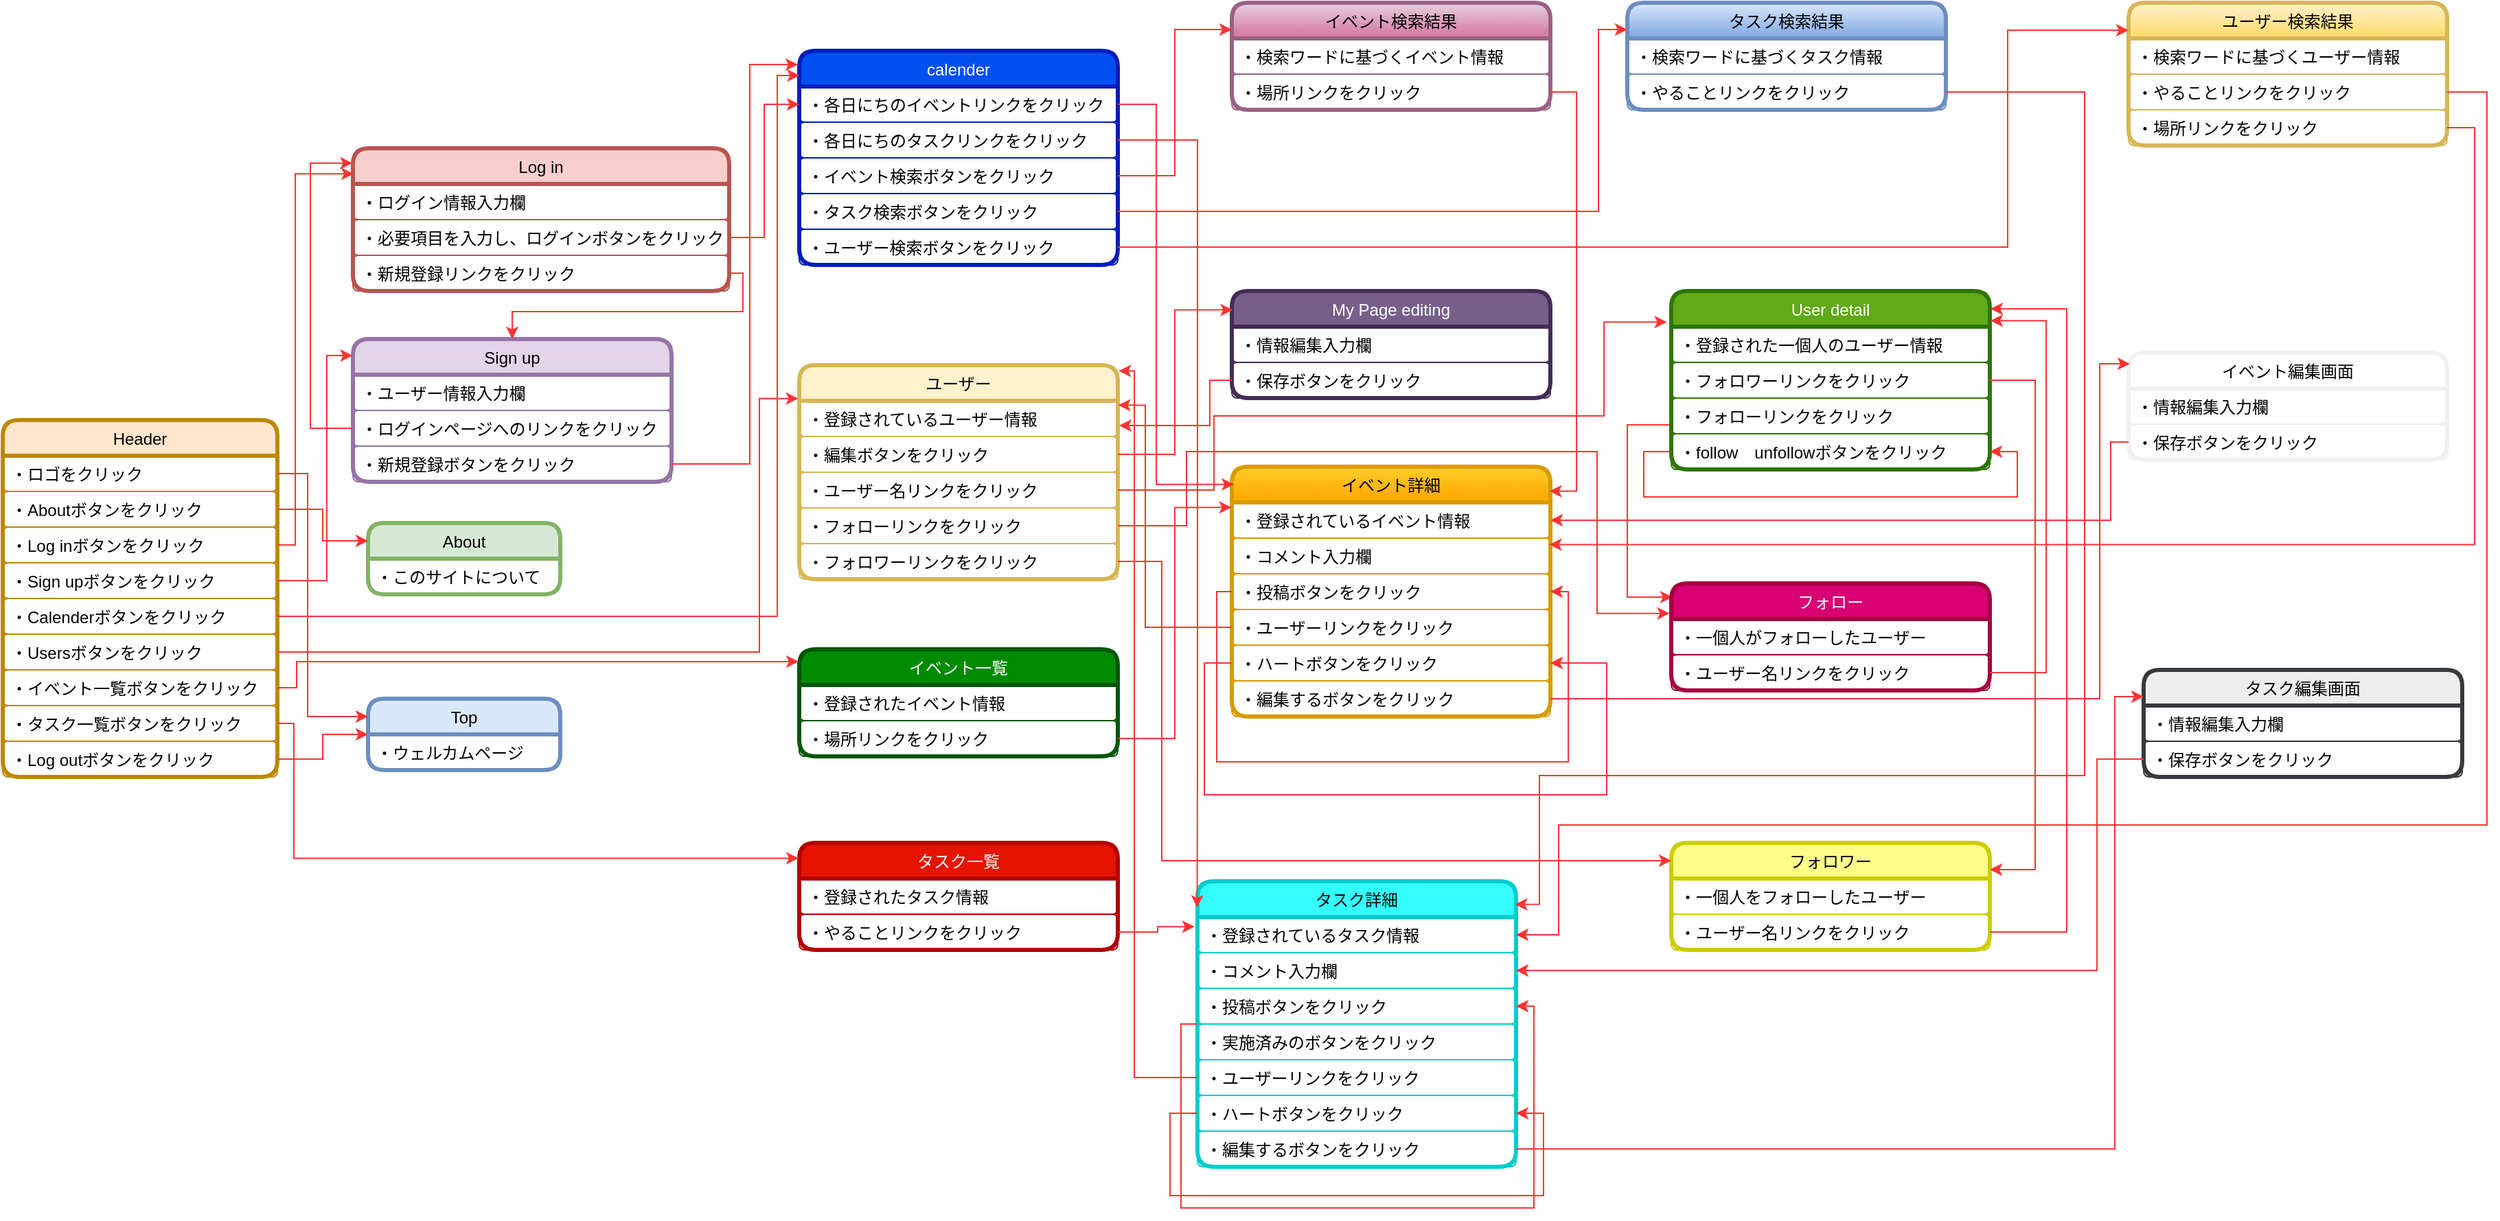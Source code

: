 <mxfile>
    <diagram id="Qnd2GNUHv-fDcFbU8rVS" name="ページ1">
        <mxGraphModel dx="990" dy="1441" grid="0" gridSize="10" guides="1" tooltips="1" connect="1" arrows="1" fold="1" page="1" pageScale="1" pageWidth="1169" pageHeight="827" background="#ffffff" math="0" shadow="0">
            <root>
                <mxCell id="7RXzzW3xQ9l9ULZc5Kob-0"/>
                <mxCell id="7RXzzW3xQ9l9ULZc5Kob-1" parent="7RXzzW3xQ9l9ULZc5Kob-0"/>
                <mxCell id="NTu9omubN2moPuGAKBJW-5" value="Header" style="swimlane;fontStyle=0;childLayout=stackLayout;horizontal=1;startSize=26;horizontalStack=0;resizeParent=1;resizeParentMax=0;resizeLast=0;collapsible=1;marginBottom=0;fillColor=#ffe6cc;strokeColor=#BD8800;strokeWidth=3;rounded=1;fontColor=#000000;" parent="7RXzzW3xQ9l9ULZc5Kob-1" vertex="1">
                    <mxGeometry x="24" y="211" width="200" height="260" as="geometry"/>
                </mxCell>
                <mxCell id="NTu9omubN2moPuGAKBJW-6" value="・ロゴをクリック" style="text;fillColor=none;align=left;verticalAlign=top;spacingLeft=4;spacingRight=4;overflow=hidden;rotatable=0;points=[[0,0.5],[1,0.5]];portConstraint=eastwest;perimeterSpacing=0;strokeWidth=1;rounded=1;glass=0;sketch=0;fontColor=#000000;labelBorderColor=none;strokeColor=#BD8800;" parent="NTu9omubN2moPuGAKBJW-5" vertex="1">
                    <mxGeometry y="26" width="200" height="26" as="geometry"/>
                </mxCell>
                <mxCell id="NTu9omubN2moPuGAKBJW-7" value="・Aboutボタンをクリック" style="text;strokeColor=#BD8800;fillColor=none;align=left;verticalAlign=top;spacingLeft=4;spacingRight=4;overflow=hidden;rotatable=0;points=[[0,0.5],[1,0.5]];portConstraint=eastwest;rounded=1;fontColor=#000000;" parent="NTu9omubN2moPuGAKBJW-5" vertex="1">
                    <mxGeometry y="52" width="200" height="26" as="geometry"/>
                </mxCell>
                <mxCell id="NTu9omubN2moPuGAKBJW-8" value="・Log inボタンをクリック" style="text;fillColor=none;align=left;verticalAlign=top;spacingLeft=4;spacingRight=4;overflow=hidden;rotatable=0;points=[[0,0.5],[1,0.5]];portConstraint=eastwest;rounded=1;fontColor=#000000;strokeColor=#BD8800;" parent="NTu9omubN2moPuGAKBJW-5" vertex="1">
                    <mxGeometry y="78" width="200" height="26" as="geometry"/>
                </mxCell>
                <mxCell id="4" value="・Sign upボタンをクリック" style="text;fillColor=none;align=left;verticalAlign=top;spacingLeft=4;spacingRight=4;overflow=hidden;rotatable=0;points=[[0,0.5],[1,0.5]];portConstraint=eastwest;rounded=1;fontColor=#000000;strokeColor=#BD8800;" parent="NTu9omubN2moPuGAKBJW-5" vertex="1">
                    <mxGeometry y="104" width="200" height="26" as="geometry"/>
                </mxCell>
                <mxCell id="93" value="・Calenderボタンをクリック" style="text;fillColor=none;align=left;verticalAlign=top;spacingLeft=4;spacingRight=4;overflow=hidden;rotatable=0;points=[[0,0.5],[1,0.5]];portConstraint=eastwest;rounded=1;fontColor=#000000;strokeColor=#BD8800;" parent="NTu9omubN2moPuGAKBJW-5" vertex="1">
                    <mxGeometry y="130" width="200" height="26" as="geometry"/>
                </mxCell>
                <mxCell id="5" value="・Usersボタンをクリック" style="text;fillColor=none;align=left;verticalAlign=top;spacingLeft=4;spacingRight=4;overflow=hidden;rotatable=0;points=[[0,0.5],[1,0.5]];portConstraint=eastwest;rounded=1;fontColor=#000000;strokeColor=#BD8800;" parent="NTu9omubN2moPuGAKBJW-5" vertex="1">
                    <mxGeometry y="156" width="200" height="26" as="geometry"/>
                </mxCell>
                <mxCell id="6" value="・イベント一覧ボタンをクリック" style="text;fillColor=none;align=left;verticalAlign=top;spacingLeft=4;spacingRight=4;overflow=hidden;rotatable=0;points=[[0,0.5],[1,0.5]];portConstraint=eastwest;rounded=1;fontColor=#000000;strokeColor=#BD8800;" parent="NTu9omubN2moPuGAKBJW-5" vertex="1">
                    <mxGeometry y="182" width="200" height="26" as="geometry"/>
                </mxCell>
                <mxCell id="7" value="・タスク一覧ボタンをクリック" style="text;fillColor=none;align=left;verticalAlign=top;spacingLeft=4;spacingRight=4;overflow=hidden;rotatable=0;points=[[0,0.5],[1,0.5]];portConstraint=eastwest;rounded=1;fontColor=#000000;strokeColor=#BD8800;" parent="NTu9omubN2moPuGAKBJW-5" vertex="1">
                    <mxGeometry y="208" width="200" height="26" as="geometry"/>
                </mxCell>
                <mxCell id="8" value="・Log outボタンをクリック" style="text;fillColor=none;align=left;verticalAlign=top;spacingLeft=4;spacingRight=4;overflow=hidden;rotatable=0;points=[[0,0.5],[1,0.5]];portConstraint=eastwest;rounded=1;fontColor=#000000;strokeColor=#BD8800;" parent="NTu9omubN2moPuGAKBJW-5" vertex="1">
                    <mxGeometry y="234" width="200" height="26" as="geometry"/>
                </mxCell>
                <mxCell id="15" value="Top" style="swimlane;fontStyle=0;childLayout=stackLayout;horizontal=1;startSize=26;fillColor=#dae8fc;horizontalStack=0;resizeParent=1;resizeParentMax=0;resizeLast=0;collapsible=1;marginBottom=0;glass=0;sketch=0;strokeColor=#6c8ebf;rounded=1;fontColor=#000000;strokeWidth=3;" parent="7RXzzW3xQ9l9ULZc5Kob-1" vertex="1">
                    <mxGeometry x="290" y="414" width="140" height="52" as="geometry">
                        <mxRectangle x="277" y="393" width="46" height="26" as="alternateBounds"/>
                    </mxGeometry>
                </mxCell>
                <mxCell id="42" value="・ウェルカムページ" style="text;strokeColor=none;fillColor=none;align=left;verticalAlign=top;spacingLeft=4;spacingRight=4;overflow=hidden;rotatable=0;points=[[0,0.5],[1,0.5]];portConstraint=eastwest;rounded=1;glass=0;sketch=0;fontColor=#000000;" parent="15" vertex="1">
                    <mxGeometry y="26" width="140" height="26" as="geometry"/>
                </mxCell>
                <mxCell id="19" style="edgeStyle=orthogonalEdgeStyle;rounded=0;orthogonalLoop=1;jettySize=auto;html=1;exitX=1;exitY=0.5;exitDx=0;exitDy=0;entryX=0;entryY=0.5;entryDx=0;entryDy=0;fontColor=#000000;strokeColor=#FF3333;" parent="7RXzzW3xQ9l9ULZc5Kob-1" source="8" target="15" edge="1">
                    <mxGeometry relative="1" as="geometry"/>
                </mxCell>
                <mxCell id="20" style="edgeStyle=orthogonalEdgeStyle;rounded=0;orthogonalLoop=1;jettySize=auto;html=1;exitX=1;exitY=0.5;exitDx=0;exitDy=0;fontColor=#000000;strokeColor=#FF3333;entryX=0;entryY=0.25;entryDx=0;entryDy=0;" parent="7RXzzW3xQ9l9ULZc5Kob-1" source="NTu9omubN2moPuGAKBJW-6" target="15" edge="1">
                    <mxGeometry relative="1" as="geometry">
                        <mxPoint x="376" y="360" as="targetPoint"/>
                        <Array as="points">
                            <mxPoint x="246" y="250"/>
                            <mxPoint x="246" y="427"/>
                        </Array>
                    </mxGeometry>
                </mxCell>
                <mxCell id="21" value="About" style="swimlane;fontStyle=0;childLayout=stackLayout;horizontal=1;startSize=26;fillColor=#d5e8d4;horizontalStack=0;resizeParent=1;resizeParentMax=0;resizeLast=0;collapsible=1;marginBottom=0;glass=0;sketch=0;strokeColor=#82b366;rounded=1;strokeWidth=3;fontColor=#000000;" parent="7RXzzW3xQ9l9ULZc5Kob-1" vertex="1">
                    <mxGeometry x="290" y="286" width="140" height="52" as="geometry">
                        <mxRectangle x="277" y="393" width="46" height="26" as="alternateBounds"/>
                    </mxGeometry>
                </mxCell>
                <mxCell id="41" value="・このサイトについて" style="text;strokeColor=none;fillColor=none;align=left;verticalAlign=top;spacingLeft=4;spacingRight=4;overflow=hidden;rotatable=0;points=[[0,0.5],[1,0.5]];portConstraint=eastwest;rounded=1;glass=0;sketch=0;fontColor=#000000;" parent="21" vertex="1">
                    <mxGeometry y="26" width="140" height="26" as="geometry"/>
                </mxCell>
                <mxCell id="22" style="edgeStyle=orthogonalEdgeStyle;rounded=0;orthogonalLoop=1;jettySize=auto;html=1;exitX=1;exitY=0.5;exitDx=0;exitDy=0;entryX=0;entryY=0.25;entryDx=0;entryDy=0;fontColor=#000000;strokeColor=#FF3333;" parent="7RXzzW3xQ9l9ULZc5Kob-1" source="NTu9omubN2moPuGAKBJW-7" target="21" edge="1">
                    <mxGeometry relative="1" as="geometry"/>
                </mxCell>
                <mxCell id="26" value="Log in" style="swimlane;fontStyle=0;childLayout=stackLayout;horizontal=1;startSize=26;fillColor=#f8cecc;horizontalStack=0;resizeParent=1;resizeParentMax=0;resizeLast=0;collapsible=1;marginBottom=0;rounded=1;glass=0;sketch=0;strokeWidth=3;fontColor=#000000;strokeColor=#B85450;" parent="7RXzzW3xQ9l9ULZc5Kob-1" vertex="1">
                    <mxGeometry x="279" y="13" width="274" height="104" as="geometry">
                        <mxRectangle x="212" y="53" width="60" height="26" as="alternateBounds"/>
                    </mxGeometry>
                </mxCell>
                <mxCell id="27" value="・ログイン情報入力欄" style="text;fillColor=none;align=left;verticalAlign=top;spacingLeft=4;spacingRight=4;overflow=hidden;rotatable=0;points=[[0,0.5],[1,0.5]];portConstraint=eastwest;fontColor=#000000;strokeColor=#B85450;rounded=1;" parent="26" vertex="1">
                    <mxGeometry y="26" width="274" height="26" as="geometry"/>
                </mxCell>
                <mxCell id="28" value="・必要項目を入力し、ログインボタンをクリック" style="text;fillColor=none;align=left;verticalAlign=top;spacingLeft=4;spacingRight=4;overflow=hidden;rotatable=0;points=[[0,0.5],[1,0.5]];portConstraint=eastwest;fontColor=#000000;strokeColor=#B85450;rounded=1;" parent="26" vertex="1">
                    <mxGeometry y="52" width="274" height="26" as="geometry"/>
                </mxCell>
                <mxCell id="29" value="・新規登録リンクをクリック" style="text;fillColor=none;align=left;verticalAlign=top;spacingLeft=4;spacingRight=4;overflow=hidden;rotatable=0;points=[[0,0.5],[1,0.5]];portConstraint=eastwest;fontColor=#000000;strokeColor=#B85450;rounded=1;" parent="26" vertex="1">
                    <mxGeometry y="78" width="274" height="26" as="geometry"/>
                </mxCell>
                <mxCell id="30" style="edgeStyle=orthogonalEdgeStyle;rounded=0;orthogonalLoop=1;jettySize=auto;html=1;exitX=1;exitY=0.5;exitDx=0;exitDy=0;entryX=0.002;entryY=0.179;entryDx=0;entryDy=0;entryPerimeter=0;fontColor=#000000;strokeColor=#FF3333;" parent="7RXzzW3xQ9l9ULZc5Kob-1" source="NTu9omubN2moPuGAKBJW-8" target="26" edge="1">
                    <mxGeometry relative="1" as="geometry">
                        <Array as="points">
                            <mxPoint x="237" y="302"/>
                            <mxPoint x="237" y="32"/>
                        </Array>
                    </mxGeometry>
                </mxCell>
                <mxCell id="31" value="Sign up" style="swimlane;fontStyle=0;childLayout=stackLayout;horizontal=1;startSize=26;fillColor=#e1d5e7;horizontalStack=0;resizeParent=1;resizeParentMax=0;resizeLast=0;collapsible=1;marginBottom=0;rounded=1;glass=0;sketch=0;strokeWidth=3;fontColor=#000000;strokeColor=#9673A6;" parent="7RXzzW3xQ9l9ULZc5Kob-1" vertex="1">
                    <mxGeometry x="279" y="152" width="232" height="104" as="geometry">
                        <mxRectangle x="212" y="53" width="60" height="26" as="alternateBounds"/>
                    </mxGeometry>
                </mxCell>
                <mxCell id="32" value="・ユーザー情報入力欄" style="text;fillColor=none;align=left;verticalAlign=top;spacingLeft=4;spacingRight=4;overflow=hidden;rotatable=0;points=[[0,0.5],[1,0.5]];portConstraint=eastwest;fontColor=#000000;rounded=1;strokeColor=#9673A6;" parent="31" vertex="1">
                    <mxGeometry y="26" width="232" height="26" as="geometry"/>
                </mxCell>
                <mxCell id="33" value="・ログインページへのリンクをクリック" style="text;fillColor=none;align=left;verticalAlign=top;spacingLeft=4;spacingRight=4;overflow=hidden;rotatable=0;points=[[0,0.5],[1,0.5]];portConstraint=eastwest;fontColor=#000000;rounded=1;strokeColor=#9673A6;" parent="31" vertex="1">
                    <mxGeometry y="52" width="232" height="26" as="geometry"/>
                </mxCell>
                <mxCell id="34" value="・新規登録ボタンをクリック" style="text;fillColor=none;align=left;verticalAlign=top;spacingLeft=4;spacingRight=4;overflow=hidden;rotatable=0;points=[[0,0.5],[1,0.5]];portConstraint=eastwest;fontColor=#000000;rounded=1;strokeColor=#9673A6;" parent="31" vertex="1">
                    <mxGeometry y="78" width="232" height="26" as="geometry"/>
                </mxCell>
                <mxCell id="35" style="edgeStyle=orthogonalEdgeStyle;rounded=0;orthogonalLoop=1;jettySize=auto;html=1;exitX=1;exitY=0.5;exitDx=0;exitDy=0;entryX=-0.001;entryY=0.115;entryDx=0;entryDy=0;entryPerimeter=0;fontColor=#000000;strokeColor=#FF3333;" parent="7RXzzW3xQ9l9ULZc5Kob-1" source="4" target="31" edge="1">
                    <mxGeometry relative="1" as="geometry">
                        <Array as="points">
                            <mxPoint x="260" y="328"/>
                            <mxPoint x="260" y="164"/>
                        </Array>
                    </mxGeometry>
                </mxCell>
                <mxCell id="36" value="ユーザー" style="swimlane;fontStyle=0;childLayout=stackLayout;horizontal=1;startSize=26;fillColor=#fff2cc;horizontalStack=0;resizeParent=1;resizeParentMax=0;resizeLast=0;collapsible=1;marginBottom=0;rounded=1;glass=0;sketch=0;strokeWidth=3;fontColor=#000000;strokeColor=#D6B656;" parent="7RXzzW3xQ9l9ULZc5Kob-1" vertex="1">
                    <mxGeometry x="604" y="171" width="232" height="156" as="geometry">
                        <mxRectangle x="212" y="53" width="60" height="26" as="alternateBounds"/>
                    </mxGeometry>
                </mxCell>
                <mxCell id="37" value="・登録されているユーザー情報" style="text;fillColor=none;align=left;verticalAlign=top;spacingLeft=4;spacingRight=4;overflow=hidden;rotatable=0;points=[[0,0.5],[1,0.5]];portConstraint=eastwest;fontColor=#000000;rounded=1;strokeColor=#D6B656;" parent="36" vertex="1">
                    <mxGeometry y="26" width="232" height="26" as="geometry"/>
                </mxCell>
                <mxCell id="38" value="・編集ボタンをクリック" style="text;fillColor=none;align=left;verticalAlign=top;spacingLeft=4;spacingRight=4;overflow=hidden;rotatable=0;points=[[0,0.5],[1,0.5]];portConstraint=eastwest;fontColor=#000000;rounded=1;strokeColor=#D6B656;" parent="36" vertex="1">
                    <mxGeometry y="52" width="232" height="26" as="geometry"/>
                </mxCell>
                <mxCell id="115" value="・ユーザー名リンクをクリック" style="text;fillColor=none;align=left;verticalAlign=top;spacingLeft=4;spacingRight=4;overflow=hidden;rotatable=0;points=[[0,0.5],[1,0.5]];portConstraint=eastwest;fontColor=#000000;rounded=1;strokeColor=#D6B656;" parent="36" vertex="1">
                    <mxGeometry y="78" width="232" height="26" as="geometry"/>
                </mxCell>
                <mxCell id="116" value="・フォローリンクをクリック" style="text;fillColor=none;align=left;verticalAlign=top;spacingLeft=4;spacingRight=4;overflow=hidden;rotatable=0;points=[[0,0.5],[1,0.5]];portConstraint=eastwest;fontColor=#000000;rounded=1;strokeColor=#D6B656;" parent="36" vertex="1">
                    <mxGeometry y="104" width="232" height="26" as="geometry"/>
                </mxCell>
                <mxCell id="117" value="・フォロワーリンクをクリック" style="text;fillColor=none;align=left;verticalAlign=top;spacingLeft=4;spacingRight=4;overflow=hidden;rotatable=0;points=[[0,0.5],[1,0.5]];portConstraint=eastwest;fontColor=#000000;rounded=1;strokeColor=#D6B656;" parent="36" vertex="1">
                    <mxGeometry y="130" width="232" height="26" as="geometry"/>
                </mxCell>
                <mxCell id="40" style="edgeStyle=orthogonalEdgeStyle;rounded=0;orthogonalLoop=1;jettySize=auto;html=1;exitX=1;exitY=0.5;exitDx=0;exitDy=0;entryX=-0.003;entryY=0.156;entryDx=0;entryDy=0;entryPerimeter=0;fontColor=#000000;strokeColor=#FF3333;" parent="7RXzzW3xQ9l9ULZc5Kob-1" source="5" target="36" edge="1">
                    <mxGeometry relative="1" as="geometry">
                        <Array as="points">
                            <mxPoint x="575" y="380"/>
                            <mxPoint x="575" y="195"/>
                        </Array>
                    </mxGeometry>
                </mxCell>
                <mxCell id="43" value="calender" style="swimlane;fontStyle=0;childLayout=stackLayout;horizontal=1;startSize=26;fillColor=#0050ef;horizontalStack=0;resizeParent=1;resizeParentMax=0;resizeLast=0;collapsible=1;marginBottom=0;rounded=1;glass=0;sketch=0;strokeWidth=3;fontColor=#ffffff;strokeColor=#001DBC;" parent="7RXzzW3xQ9l9ULZc5Kob-1" vertex="1">
                    <mxGeometry x="604" y="-58" width="232" height="156" as="geometry">
                        <mxRectangle x="212" y="53" width="60" height="26" as="alternateBounds"/>
                    </mxGeometry>
                </mxCell>
                <mxCell id="44" value="・各日にちのイベントリンクをクリック" style="text;fillColor=none;align=left;verticalAlign=top;spacingLeft=4;spacingRight=4;overflow=hidden;rotatable=0;points=[[0,0.5],[1,0.5]];portConstraint=eastwest;fontColor=#000000;rounded=1;strokeColor=#001DBC;" parent="43" vertex="1">
                    <mxGeometry y="26" width="232" height="26" as="geometry"/>
                </mxCell>
                <mxCell id="58" value="・各日にちのタスクリンクをクリック" style="text;fillColor=none;align=left;verticalAlign=top;spacingLeft=4;spacingRight=4;overflow=hidden;rotatable=0;points=[[0,0.5],[1,0.5]];portConstraint=eastwest;fontColor=#000000;rounded=1;strokeColor=#001DBC;" parent="43" vertex="1">
                    <mxGeometry y="52" width="232" height="26" as="geometry"/>
                </mxCell>
                <mxCell id="172" value="・イベント検索ボタンをクリック" style="text;fillColor=none;align=left;verticalAlign=top;spacingLeft=4;spacingRight=4;overflow=hidden;rotatable=0;points=[[0,0.5],[1,0.5]];portConstraint=eastwest;fontColor=#000000;rounded=1;strokeColor=#001DBC;" parent="43" vertex="1">
                    <mxGeometry y="78" width="232" height="26" as="geometry"/>
                </mxCell>
                <mxCell id="174" value="・タスク検索ボタンをクリック" style="text;fillColor=none;align=left;verticalAlign=top;spacingLeft=4;spacingRight=4;overflow=hidden;rotatable=0;points=[[0,0.5],[1,0.5]];portConstraint=eastwest;fontColor=#000000;rounded=1;strokeColor=#001DBC;" parent="43" vertex="1">
                    <mxGeometry y="104" width="232" height="26" as="geometry"/>
                </mxCell>
                <mxCell id="182" value="・ユーザー検索ボタンをクリック" style="text;fillColor=none;align=left;verticalAlign=top;spacingLeft=4;spacingRight=4;overflow=hidden;rotatable=0;points=[[0,0.5],[1,0.5]];portConstraint=eastwest;fontColor=#000000;rounded=1;strokeColor=#001DBC;" parent="43" vertex="1">
                    <mxGeometry y="130" width="232" height="26" as="geometry"/>
                </mxCell>
                <mxCell id="46" value="イベント一覧" style="swimlane;fontStyle=0;childLayout=stackLayout;horizontal=1;startSize=26;fillColor=#008a00;horizontalStack=0;resizeParent=1;resizeParentMax=0;resizeLast=0;collapsible=1;marginBottom=0;rounded=1;glass=0;sketch=0;strokeWidth=3;fontColor=#ffffff;strokeColor=#005700;" parent="7RXzzW3xQ9l9ULZc5Kob-1" vertex="1">
                    <mxGeometry x="604" y="378" width="232" height="78" as="geometry">
                        <mxRectangle x="212" y="53" width="60" height="26" as="alternateBounds"/>
                    </mxGeometry>
                </mxCell>
                <mxCell id="47" value="・登録されたイベント情報" style="text;fillColor=none;align=left;verticalAlign=top;spacingLeft=4;spacingRight=4;overflow=hidden;rotatable=0;points=[[0,0.5],[1,0.5]];portConstraint=eastwest;fontColor=#000000;rounded=1;strokeColor=#005700;" parent="46" vertex="1">
                    <mxGeometry y="26" width="232" height="26" as="geometry"/>
                </mxCell>
                <mxCell id="48" value="・場所リンクをクリック" style="text;fillColor=none;align=left;verticalAlign=top;spacingLeft=4;spacingRight=4;overflow=hidden;rotatable=0;points=[[0,0.5],[1,0.5]];portConstraint=eastwest;fontColor=#000000;rounded=1;strokeColor=#005700;" parent="46" vertex="1">
                    <mxGeometry y="52" width="232" height="26" as="geometry"/>
                </mxCell>
                <mxCell id="49" style="edgeStyle=orthogonalEdgeStyle;rounded=0;orthogonalLoop=1;jettySize=auto;html=1;exitX=1;exitY=0.5;exitDx=0;exitDy=0;entryX=-0.002;entryY=0.115;entryDx=0;entryDy=0;entryPerimeter=0;fillColor=#d80073;strokeColor=#FF3333;" parent="7RXzzW3xQ9l9ULZc5Kob-1" source="6" target="46" edge="1">
                    <mxGeometry relative="1" as="geometry">
                        <Array as="points">
                            <mxPoint x="238" y="406"/>
                            <mxPoint x="238" y="387"/>
                        </Array>
                    </mxGeometry>
                </mxCell>
                <mxCell id="50" value="タスク一覧" style="swimlane;fontStyle=0;childLayout=stackLayout;horizontal=1;startSize=26;fillColor=#e51400;horizontalStack=0;resizeParent=1;resizeParentMax=0;resizeLast=0;collapsible=1;marginBottom=0;rounded=1;glass=0;sketch=0;strokeWidth=3;fontColor=#ffffff;strokeColor=#B20000;" parent="7RXzzW3xQ9l9ULZc5Kob-1" vertex="1">
                    <mxGeometry x="604" y="519" width="232" height="78" as="geometry">
                        <mxRectangle x="212" y="53" width="60" height="26" as="alternateBounds"/>
                    </mxGeometry>
                </mxCell>
                <mxCell id="51" value="・登録されたタスク情報" style="text;fillColor=none;align=left;verticalAlign=top;spacingLeft=4;spacingRight=4;overflow=hidden;rotatable=0;points=[[0,0.5],[1,0.5]];portConstraint=eastwest;fontColor=#000000;rounded=1;strokeColor=#B20000;" parent="50" vertex="1">
                    <mxGeometry y="26" width="232" height="26" as="geometry"/>
                </mxCell>
                <mxCell id="52" value="・やることリンクをクリック" style="text;fillColor=none;align=left;verticalAlign=top;spacingLeft=4;spacingRight=4;overflow=hidden;rotatable=0;points=[[0,0.5],[1,0.5]];portConstraint=eastwest;fontColor=#000000;rounded=1;strokeColor=#B20000;" parent="50" vertex="1">
                    <mxGeometry y="52" width="232" height="26" as="geometry"/>
                </mxCell>
                <mxCell id="54" value="My Page editing" style="swimlane;fontStyle=0;childLayout=stackLayout;horizontal=1;startSize=26;fillColor=#76608a;horizontalStack=0;resizeParent=1;resizeParentMax=0;resizeLast=0;collapsible=1;marginBottom=0;rounded=1;glass=0;sketch=0;strokeWidth=3;fontColor=#ffffff;strokeColor=#432D57;" parent="7RXzzW3xQ9l9ULZc5Kob-1" vertex="1">
                    <mxGeometry x="919" y="117" width="232" height="78" as="geometry">
                        <mxRectangle x="212" y="53" width="60" height="26" as="alternateBounds"/>
                    </mxGeometry>
                </mxCell>
                <mxCell id="55" value="・情報編集入力欄" style="text;fillColor=none;align=left;verticalAlign=top;spacingLeft=4;spacingRight=4;overflow=hidden;rotatable=0;points=[[0,0.5],[1,0.5]];portConstraint=eastwest;fontColor=#000000;rounded=1;strokeColor=#432D57;" parent="54" vertex="1">
                    <mxGeometry y="26" width="232" height="26" as="geometry"/>
                </mxCell>
                <mxCell id="56" value="・保存ボタンをクリック" style="text;fillColor=none;align=left;verticalAlign=top;spacingLeft=4;spacingRight=4;overflow=hidden;rotatable=0;points=[[0,0.5],[1,0.5]];portConstraint=eastwest;fontColor=#000000;rounded=1;strokeColor=#432D57;" parent="54" vertex="1">
                    <mxGeometry y="52" width="232" height="26" as="geometry"/>
                </mxCell>
                <mxCell id="57" style="edgeStyle=orthogonalEdgeStyle;rounded=0;orthogonalLoop=1;jettySize=auto;html=1;exitX=1;exitY=0.5;exitDx=0;exitDy=0;entryX=0.003;entryY=0.177;entryDx=0;entryDy=0;entryPerimeter=0;strokeColor=#FF3333;" parent="7RXzzW3xQ9l9ULZc5Kob-1" source="38" target="54" edge="1">
                    <mxGeometry relative="1" as="geometry"/>
                </mxCell>
                <mxCell id="59" value="イベント詳細" style="swimlane;fontStyle=0;childLayout=stackLayout;horizontal=1;startSize=26;fillColor=#ffcd28;horizontalStack=0;resizeParent=1;resizeParentMax=0;resizeLast=0;collapsible=1;marginBottom=0;rounded=1;glass=0;sketch=0;strokeWidth=3;gradientColor=#ffa500;fontColor=#000000;strokeColor=#D79B00;" parent="7RXzzW3xQ9l9ULZc5Kob-1" vertex="1">
                    <mxGeometry x="919" y="245" width="232" height="182" as="geometry">
                        <mxRectangle x="212" y="53" width="60" height="26" as="alternateBounds"/>
                    </mxGeometry>
                </mxCell>
                <mxCell id="60" value="・登録されているイベント情報" style="text;fillColor=none;align=left;verticalAlign=top;spacingLeft=4;spacingRight=4;overflow=hidden;rotatable=0;points=[[0,0.5],[1,0.5]];portConstraint=eastwest;fontColor=#000000;rounded=1;strokeColor=#D79B00;" parent="59" vertex="1">
                    <mxGeometry y="26" width="232" height="26" as="geometry"/>
                </mxCell>
                <mxCell id="61" value="・コメント入力欄" style="text;fillColor=none;align=left;verticalAlign=top;spacingLeft=4;spacingRight=4;overflow=hidden;rotatable=0;points=[[0,0.5],[1,0.5]];portConstraint=eastwest;fontColor=#000000;rounded=1;strokeColor=#D79B00;" parent="59" vertex="1">
                    <mxGeometry y="52" width="232" height="26" as="geometry"/>
                </mxCell>
                <mxCell id="69" value="・投稿ボタンをクリック" style="text;fillColor=none;align=left;verticalAlign=top;spacingLeft=4;spacingRight=4;overflow=hidden;rotatable=0;points=[[0,0.5],[1,0.5]];portConstraint=eastwest;fontColor=#000000;rounded=1;strokeColor=#D79B00;" parent="59" vertex="1">
                    <mxGeometry y="78" width="232" height="26" as="geometry"/>
                </mxCell>
                <mxCell id="84" value="・ユーザーリンクをクリック" style="text;fillColor=none;align=left;verticalAlign=top;spacingLeft=4;spacingRight=4;overflow=hidden;rotatable=0;points=[[0,0.5],[1,0.5]];portConstraint=eastwest;fontColor=#000000;rounded=1;strokeColor=#D79B00;" parent="59" vertex="1">
                    <mxGeometry y="104" width="232" height="26" as="geometry"/>
                </mxCell>
                <mxCell id="105" value="・ハートボタンをクリック" style="text;fillColor=none;align=left;verticalAlign=top;spacingLeft=4;spacingRight=4;overflow=hidden;rotatable=0;points=[[0,0.5],[1,0.5]];portConstraint=eastwest;fontColor=#000000;rounded=1;strokeColor=#D79B00;" parent="59" vertex="1">
                    <mxGeometry y="130" width="232" height="26" as="geometry"/>
                </mxCell>
                <mxCell id="107" style="edgeStyle=orthogonalEdgeStyle;rounded=0;orthogonalLoop=1;jettySize=auto;html=1;exitX=0;exitY=0.5;exitDx=0;exitDy=0;fontColor=#000000;strokeColor=#FF3333;" parent="59" source="105" target="105" edge="1">
                    <mxGeometry relative="1" as="geometry">
                        <Array as="points">
                            <mxPoint x="-20" y="143"/>
                            <mxPoint x="-20" y="239"/>
                            <mxPoint x="273" y="239"/>
                            <mxPoint x="273" y="143"/>
                        </Array>
                    </mxGeometry>
                </mxCell>
                <mxCell id="113" style="edgeStyle=orthogonalEdgeStyle;rounded=0;orthogonalLoop=1;jettySize=auto;html=1;exitX=0;exitY=0.5;exitDx=0;exitDy=0;fontColor=#000000;strokeColor=#FF3333;" parent="59" source="69" target="69" edge="1">
                    <mxGeometry relative="1" as="geometry">
                        <Array as="points">
                            <mxPoint x="-11" y="91"/>
                            <mxPoint x="-11" y="215"/>
                            <mxPoint x="245" y="215"/>
                            <mxPoint x="245" y="91"/>
                        </Array>
                    </mxGeometry>
                </mxCell>
                <mxCell id="195" value="・編集するボタンをクリック" style="text;fillColor=none;align=left;verticalAlign=top;spacingLeft=4;spacingRight=4;overflow=hidden;rotatable=0;points=[[0,0.5],[1,0.5]];portConstraint=eastwest;fontColor=#000000;rounded=1;strokeColor=#D79B00;" parent="59" vertex="1">
                    <mxGeometry y="156" width="232" height="26" as="geometry"/>
                </mxCell>
                <mxCell id="70" style="edgeStyle=orthogonalEdgeStyle;rounded=0;orthogonalLoop=1;jettySize=auto;html=1;exitX=1;exitY=0.5;exitDx=0;exitDy=0;entryX=-0.001;entryY=0.163;entryDx=0;entryDy=0;fontColor=#000000;strokeColor=#FF3333;entryPerimeter=0;" parent="7RXzzW3xQ9l9ULZc5Kob-1" source="48" target="59" edge="1">
                    <mxGeometry relative="1" as="geometry"/>
                </mxCell>
                <mxCell id="76" value="タスク詳細" style="swimlane;fontStyle=0;childLayout=stackLayout;horizontal=1;startSize=26;horizontalStack=0;resizeParent=1;resizeParentMax=0;resizeLast=0;collapsible=1;marginBottom=0;rounded=1;glass=0;sketch=0;strokeWidth=3;fontColor=#000000;fillColor=#33FFFF;strokeColor=#00CCCC;" parent="7RXzzW3xQ9l9ULZc5Kob-1" vertex="1">
                    <mxGeometry x="894" y="547" width="232" height="208" as="geometry">
                        <mxRectangle x="212" y="53" width="60" height="26" as="alternateBounds"/>
                    </mxGeometry>
                </mxCell>
                <mxCell id="77" value="・登録されているタスク情報" style="text;fillColor=none;align=left;verticalAlign=top;spacingLeft=4;spacingRight=4;overflow=hidden;rotatable=0;points=[[0,0.5],[1,0.5]];portConstraint=eastwest;fontColor=#000000;rounded=1;strokeColor=#00CCCC;" parent="76" vertex="1">
                    <mxGeometry y="26" width="232" height="26" as="geometry"/>
                </mxCell>
                <mxCell id="78" value="・コメント入力欄" style="text;fillColor=none;align=left;verticalAlign=top;spacingLeft=4;spacingRight=4;overflow=hidden;rotatable=0;points=[[0,0.5],[1,0.5]];portConstraint=eastwest;fontColor=#000000;rounded=1;strokeColor=#00CCCC;" parent="76" vertex="1">
                    <mxGeometry y="52" width="232" height="26" as="geometry"/>
                </mxCell>
                <mxCell id="79" value="・投稿ボタンをクリック" style="text;fillColor=none;align=left;verticalAlign=top;spacingLeft=4;spacingRight=4;overflow=hidden;rotatable=0;points=[[0,0.5],[1,0.5]];portConstraint=eastwest;fontColor=#000000;rounded=1;strokeColor=#00CCCC;" parent="76" vertex="1">
                    <mxGeometry y="78" width="232" height="26" as="geometry"/>
                </mxCell>
                <mxCell id="83" value="・実施済みのボタンをクリック" style="text;fillColor=none;align=left;verticalAlign=top;spacingLeft=4;spacingRight=4;overflow=hidden;rotatable=0;points=[[0,0.5],[1,0.5]];portConstraint=eastwest;fontColor=#000000;rounded=1;strokeColor=#00CCCC;" parent="76" vertex="1">
                    <mxGeometry y="104" width="232" height="26" as="geometry"/>
                </mxCell>
                <mxCell id="90" value="・ユーザーリンクをクリック" style="text;fillColor=none;align=left;verticalAlign=top;spacingLeft=4;spacingRight=4;overflow=hidden;rotatable=0;points=[[0,0.5],[1,0.5]];portConstraint=eastwest;fontColor=#000000;rounded=1;strokeColor=#00CCCC;" parent="76" vertex="1">
                    <mxGeometry y="130" width="232" height="26" as="geometry"/>
                </mxCell>
                <mxCell id="106" value="・ハートボタンをクリック" style="text;fillColor=none;align=left;verticalAlign=top;spacingLeft=4;spacingRight=4;overflow=hidden;rotatable=0;points=[[0,0.5],[1,0.5]];portConstraint=eastwest;fontColor=#000000;rounded=1;strokeColor=#00CCCC;" parent="76" vertex="1">
                    <mxGeometry y="156" width="232" height="26" as="geometry"/>
                </mxCell>
                <mxCell id="108" style="edgeStyle=orthogonalEdgeStyle;rounded=0;orthogonalLoop=1;jettySize=auto;html=1;exitX=0;exitY=0.5;exitDx=0;exitDy=0;fontColor=#000000;strokeColor=#FF3333;" parent="76" source="106" target="106" edge="1">
                    <mxGeometry relative="1" as="geometry">
                        <Array as="points">
                            <mxPoint x="-20" y="169"/>
                            <mxPoint x="-20" y="229"/>
                            <mxPoint x="252" y="229"/>
                            <mxPoint x="252" y="169"/>
                        </Array>
                    </mxGeometry>
                </mxCell>
                <mxCell id="114" style="edgeStyle=orthogonalEdgeStyle;rounded=0;orthogonalLoop=1;jettySize=auto;html=1;exitX=0;exitY=0.5;exitDx=0;exitDy=0;fontColor=#000000;strokeColor=#FF3333;" parent="76" source="76" target="79" edge="1">
                    <mxGeometry relative="1" as="geometry">
                        <Array as="points">
                            <mxPoint x="-12" y="104"/>
                            <mxPoint x="-12" y="238"/>
                            <mxPoint x="245" y="238"/>
                            <mxPoint x="245" y="91"/>
                        </Array>
                    </mxGeometry>
                </mxCell>
                <mxCell id="200" value="・編集するボタンをクリック" style="text;fillColor=none;align=left;verticalAlign=top;spacingLeft=4;spacingRight=4;overflow=hidden;rotatable=0;points=[[0,0.5],[1,0.5]];portConstraint=eastwest;fontColor=#000000;rounded=1;strokeColor=#00CCCC;" parent="76" vertex="1">
                    <mxGeometry y="182" width="232" height="26" as="geometry"/>
                </mxCell>
                <mxCell id="80" style="edgeStyle=orthogonalEdgeStyle;rounded=0;orthogonalLoop=1;jettySize=auto;html=1;exitX=1;exitY=0.5;exitDx=0;exitDy=0;fontColor=#000000;strokeColor=#FF3333;entryX=-0.009;entryY=0.273;entryDx=0;entryDy=0;entryPerimeter=0;" parent="7RXzzW3xQ9l9ULZc5Kob-1" source="52" target="77" edge="1">
                    <mxGeometry relative="1" as="geometry">
                        <mxPoint x="866" y="571" as="targetPoint"/>
                    </mxGeometry>
                </mxCell>
                <mxCell id="81" style="edgeStyle=orthogonalEdgeStyle;rounded=0;orthogonalLoop=1;jettySize=auto;html=1;exitX=1;exitY=0.5;exitDx=0;exitDy=0;fontColor=#000000;strokeColor=#FF3333;entryX=0.007;entryY=0.071;entryDx=0;entryDy=0;entryPerimeter=0;" parent="7RXzzW3xQ9l9ULZc5Kob-1" source="44" target="59" edge="1">
                    <mxGeometry relative="1" as="geometry">
                        <mxPoint x="864" y="296" as="targetPoint"/>
                        <Array as="points">
                            <mxPoint x="864" y="-19"/>
                            <mxPoint x="864" y="258"/>
                        </Array>
                    </mxGeometry>
                </mxCell>
                <mxCell id="82" style="edgeStyle=orthogonalEdgeStyle;rounded=0;orthogonalLoop=1;jettySize=auto;html=1;exitX=1;exitY=0.5;exitDx=0;exitDy=0;entryX=-0.001;entryY=0.092;entryDx=0;entryDy=0;entryPerimeter=0;fontColor=#000000;strokeColor=#FF3333;" parent="7RXzzW3xQ9l9ULZc5Kob-1" source="58" target="76" edge="1">
                    <mxGeometry relative="1" as="geometry">
                        <Array as="points">
                            <mxPoint x="894" y="7"/>
                            <mxPoint x="894" y="465"/>
                        </Array>
                    </mxGeometry>
                </mxCell>
                <mxCell id="91" style="edgeStyle=orthogonalEdgeStyle;rounded=0;orthogonalLoop=1;jettySize=auto;html=1;exitX=1;exitY=0.5;exitDx=0;exitDy=0;entryX=0.5;entryY=0;entryDx=0;entryDy=0;fontColor=#000000;strokeColor=#FF3333;" parent="7RXzzW3xQ9l9ULZc5Kob-1" source="29" target="31" edge="1">
                    <mxGeometry relative="1" as="geometry">
                        <Array as="points">
                            <mxPoint x="563" y="104"/>
                            <mxPoint x="563" y="132"/>
                            <mxPoint x="395" y="132"/>
                        </Array>
                    </mxGeometry>
                </mxCell>
                <mxCell id="94" style="edgeStyle=orthogonalEdgeStyle;rounded=0;orthogonalLoop=1;jettySize=auto;html=1;exitX=1;exitY=0.5;exitDx=0;exitDy=0;entryX=-0.002;entryY=0.144;entryDx=0;entryDy=0;entryPerimeter=0;fontColor=#000000;strokeColor=#FF3333;" parent="7RXzzW3xQ9l9ULZc5Kob-1" source="7" target="50" edge="1">
                    <mxGeometry relative="1" as="geometry">
                        <Array as="points">
                            <mxPoint x="236" y="432"/>
                            <mxPoint x="236" y="530"/>
                        </Array>
                    </mxGeometry>
                </mxCell>
                <mxCell id="96" style="edgeStyle=orthogonalEdgeStyle;rounded=0;orthogonalLoop=1;jettySize=auto;html=1;exitX=1;exitY=0.5;exitDx=0;exitDy=0;entryX=0;entryY=0.25;entryDx=0;entryDy=0;fontColor=#000000;strokeColor=#FF3333;" parent="7RXzzW3xQ9l9ULZc5Kob-1" source="28" target="43" edge="1">
                    <mxGeometry relative="1" as="geometry"/>
                </mxCell>
                <mxCell id="103" style="edgeStyle=orthogonalEdgeStyle;rounded=0;orthogonalLoop=1;jettySize=auto;html=1;exitX=0;exitY=0.5;exitDx=0;exitDy=0;entryX=1.001;entryY=0.122;entryDx=0;entryDy=0;entryPerimeter=0;fontColor=#000000;strokeColor=#FF3333;" parent="7RXzzW3xQ9l9ULZc5Kob-1" source="84" target="37" edge="1">
                    <mxGeometry relative="1" as="geometry">
                        <Array as="points">
                            <mxPoint x="856" y="362"/>
                            <mxPoint x="856" y="200"/>
                        </Array>
                    </mxGeometry>
                </mxCell>
                <mxCell id="104" style="edgeStyle=orthogonalEdgeStyle;rounded=0;orthogonalLoop=1;jettySize=auto;html=1;exitX=0;exitY=0.5;exitDx=0;exitDy=0;entryX=1.003;entryY=0.027;entryDx=0;entryDy=0;fontColor=#000000;strokeColor=#FF3333;entryPerimeter=0;" parent="7RXzzW3xQ9l9ULZc5Kob-1" source="90" target="36" edge="1">
                    <mxGeometry relative="1" as="geometry">
                        <Array as="points">
                            <mxPoint x="848" y="690"/>
                            <mxPoint x="848" y="175"/>
                        </Array>
                    </mxGeometry>
                </mxCell>
                <mxCell id="109" style="edgeStyle=orthogonalEdgeStyle;rounded=0;orthogonalLoop=1;jettySize=auto;html=1;exitX=0;exitY=0.5;exitDx=0;exitDy=0;fontColor=#000000;strokeColor=#FF3333;" parent="7RXzzW3xQ9l9ULZc5Kob-1" source="56" edge="1">
                    <mxGeometry relative="1" as="geometry">
                        <Array as="points">
                            <mxPoint x="903" y="182"/>
                            <mxPoint x="903" y="215"/>
                        </Array>
                        <mxPoint x="837" y="215" as="targetPoint"/>
                    </mxGeometry>
                </mxCell>
                <mxCell id="110" style="edgeStyle=orthogonalEdgeStyle;rounded=0;orthogonalLoop=1;jettySize=auto;html=1;exitX=1;exitY=0.5;exitDx=0;exitDy=0;fontColor=#000000;strokeColor=#FF3333;" parent="7RXzzW3xQ9l9ULZc5Kob-1" source="34" edge="1">
                    <mxGeometry relative="1" as="geometry">
                        <Array as="points">
                            <mxPoint x="568" y="243"/>
                            <mxPoint x="568" y="-48"/>
                        </Array>
                        <mxPoint x="603" y="-48" as="targetPoint"/>
                    </mxGeometry>
                </mxCell>
                <mxCell id="111" style="edgeStyle=orthogonalEdgeStyle;rounded=0;orthogonalLoop=1;jettySize=auto;html=1;exitX=0;exitY=0.5;exitDx=0;exitDy=0;entryX=-0.001;entryY=0.104;entryDx=0;entryDy=0;entryPerimeter=0;fontColor=#000000;strokeColor=#FF3333;" parent="7RXzzW3xQ9l9ULZc5Kob-1" source="33" target="26" edge="1">
                    <mxGeometry relative="1" as="geometry">
                        <Array as="points">
                            <mxPoint x="248" y="217"/>
                            <mxPoint x="248" y="24"/>
                        </Array>
                    </mxGeometry>
                </mxCell>
                <mxCell id="112" style="edgeStyle=orthogonalEdgeStyle;rounded=0;orthogonalLoop=1;jettySize=auto;html=1;exitX=0;exitY=0.5;exitDx=0;exitDy=0;fontColor=#000000;strokeColor=#FF3333;" parent="7RXzzW3xQ9l9ULZc5Kob-1" source="69" edge="1">
                    <mxGeometry relative="1" as="geometry">
                        <mxPoint x="919" y="336" as="targetPoint"/>
                    </mxGeometry>
                </mxCell>
                <mxCell id="205" style="edgeStyle=orthogonalEdgeStyle;rounded=0;orthogonalLoop=1;jettySize=auto;html=1;exitX=0;exitY=0.75;exitDx=0;exitDy=0;entryX=0.004;entryY=0.128;entryDx=0;entryDy=0;entryPerimeter=0;fontColor=#000000;strokeColor=#FF3333;" parent="7RXzzW3xQ9l9ULZc5Kob-1" source="121" target="129" edge="1">
                    <mxGeometry relative="1" as="geometry">
                        <Array as="points">
                            <mxPoint x="1207" y="214"/>
                            <mxPoint x="1207" y="340"/>
                        </Array>
                    </mxGeometry>
                </mxCell>
                <mxCell id="121" value="User detail" style="swimlane;fontStyle=0;childLayout=stackLayout;horizontal=1;startSize=26;fillColor=#60a917;horizontalStack=0;resizeParent=1;resizeParentMax=0;resizeLast=0;collapsible=1;marginBottom=0;rounded=1;glass=0;sketch=0;strokeWidth=3;fontColor=#ffffff;strokeColor=#2D7600;" parent="7RXzzW3xQ9l9ULZc5Kob-1" vertex="1">
                    <mxGeometry x="1239" y="117" width="232" height="130" as="geometry">
                        <mxRectangle x="212" y="53" width="60" height="26" as="alternateBounds"/>
                    </mxGeometry>
                </mxCell>
                <mxCell id="122" value="・登録された一個人のユーザー情報" style="text;fillColor=none;align=left;verticalAlign=top;spacingLeft=4;spacingRight=4;overflow=hidden;rotatable=0;points=[[0,0.5],[1,0.5]];portConstraint=eastwest;fontColor=#000000;rounded=1;strokeColor=#2D7600;" parent="121" vertex="1">
                    <mxGeometry y="26" width="232" height="26" as="geometry"/>
                </mxCell>
                <mxCell id="125" value="・フォロワーリンクをクリック" style="text;fillColor=none;align=left;verticalAlign=top;spacingLeft=4;spacingRight=4;overflow=hidden;rotatable=0;points=[[0,0.5],[1,0.5]];portConstraint=eastwest;fontColor=#000000;rounded=1;strokeColor=#2D7600;" parent="121" vertex="1">
                    <mxGeometry y="52" width="232" height="26" as="geometry"/>
                </mxCell>
                <mxCell id="124" value="・フォローリンクをクリック" style="text;fillColor=none;align=left;verticalAlign=top;spacingLeft=4;spacingRight=4;overflow=hidden;rotatable=0;points=[[0,0.5],[1,0.5]];portConstraint=eastwest;fontColor=#000000;rounded=1;strokeColor=#2D7600;" parent="121" vertex="1">
                    <mxGeometry y="78" width="232" height="26" as="geometry"/>
                </mxCell>
                <mxCell id="126" value="・follow　unfollowボタンをクリック" style="text;fillColor=none;align=left;verticalAlign=top;spacingLeft=4;spacingRight=4;overflow=hidden;rotatable=0;points=[[0,0.5],[1,0.5]];portConstraint=eastwest;fontColor=#000000;rounded=1;strokeColor=#2D7600;" parent="121" vertex="1">
                    <mxGeometry y="104" width="232" height="26" as="geometry"/>
                </mxCell>
                <mxCell id="127" style="edgeStyle=orthogonalEdgeStyle;rounded=0;orthogonalLoop=1;jettySize=auto;html=1;exitX=0;exitY=0.5;exitDx=0;exitDy=0;strokeColor=#FF3333;" parent="121" source="126" target="126" edge="1">
                    <mxGeometry relative="1" as="geometry"/>
                </mxCell>
                <mxCell id="128" style="edgeStyle=orthogonalEdgeStyle;rounded=0;orthogonalLoop=1;jettySize=auto;html=1;exitX=1;exitY=0.5;exitDx=0;exitDy=0;entryX=-0.014;entryY=0.174;entryDx=0;entryDy=0;entryPerimeter=0;strokeColor=#FF3333;" parent="7RXzzW3xQ9l9ULZc5Kob-1" source="115" target="121" edge="1">
                    <mxGeometry relative="1" as="geometry">
                        <Array as="points">
                            <mxPoint x="906" y="262"/>
                            <mxPoint x="906" y="208"/>
                            <mxPoint x="1190" y="208"/>
                            <mxPoint x="1190" y="140"/>
                        </Array>
                    </mxGeometry>
                </mxCell>
                <mxCell id="129" value="フォロー" style="swimlane;fontStyle=0;childLayout=stackLayout;horizontal=1;startSize=26;fillColor=#d80073;horizontalStack=0;resizeParent=1;resizeParentMax=0;resizeLast=0;collapsible=1;marginBottom=0;rounded=1;glass=0;sketch=0;strokeWidth=3;fontColor=#ffffff;strokeColor=#A50040;" parent="7RXzzW3xQ9l9ULZc5Kob-1" vertex="1">
                    <mxGeometry x="1239" y="330" width="232" height="78" as="geometry">
                        <mxRectangle x="212" y="53" width="60" height="26" as="alternateBounds"/>
                    </mxGeometry>
                </mxCell>
                <mxCell id="130" value="・一個人がフォローしたユーザー" style="text;fillColor=none;align=left;verticalAlign=top;spacingLeft=4;spacingRight=4;overflow=hidden;rotatable=0;points=[[0,0.5],[1,0.5]];portConstraint=eastwest;fontColor=#000000;rounded=1;strokeColor=#A50040;" parent="129" vertex="1">
                    <mxGeometry y="26" width="232" height="26" as="geometry"/>
                </mxCell>
                <mxCell id="165" value="・ユーザー名リンクをクリック" style="text;fillColor=none;align=left;verticalAlign=top;spacingLeft=4;spacingRight=4;overflow=hidden;rotatable=0;points=[[0,0.5],[1,0.5]];portConstraint=eastwest;fontColor=#000000;rounded=1;strokeColor=#A50040;" parent="129" vertex="1">
                    <mxGeometry y="52" width="232" height="26" as="geometry"/>
                </mxCell>
                <mxCell id="135" value="フォロワー" style="swimlane;fontStyle=0;childLayout=stackLayout;horizontal=1;startSize=26;fillColor=#ffff88;horizontalStack=0;resizeParent=1;resizeParentMax=0;resizeLast=0;collapsible=1;marginBottom=0;rounded=1;glass=0;sketch=0;strokeWidth=3;fontColor=#000000;strokeColor=#CCCC00;" parent="7RXzzW3xQ9l9ULZc5Kob-1" vertex="1">
                    <mxGeometry x="1239" y="519" width="232" height="78" as="geometry">
                        <mxRectangle x="212" y="53" width="60" height="26" as="alternateBounds"/>
                    </mxGeometry>
                </mxCell>
                <mxCell id="136" value="・一個人をフォローしたユーザー" style="text;fillColor=none;align=left;verticalAlign=top;spacingLeft=4;spacingRight=4;overflow=hidden;rotatable=0;points=[[0,0.5],[1,0.5]];portConstraint=eastwest;fontColor=#000000;rounded=1;strokeColor=#CCCC00;" parent="135" vertex="1">
                    <mxGeometry y="26" width="232" height="26" as="geometry"/>
                </mxCell>
                <mxCell id="166" value="・ユーザー名リンクをクリック" style="text;fillColor=none;align=left;verticalAlign=top;spacingLeft=4;spacingRight=4;overflow=hidden;rotatable=0;points=[[0,0.5],[1,0.5]];portConstraint=eastwest;fontColor=#000000;rounded=1;strokeColor=#CCCC00;" parent="135" vertex="1">
                    <mxGeometry y="52" width="232" height="26" as="geometry"/>
                </mxCell>
                <mxCell id="141" style="edgeStyle=orthogonalEdgeStyle;rounded=0;orthogonalLoop=1;jettySize=auto;html=1;exitX=1;exitY=0.5;exitDx=0;exitDy=0;entryX=-0.005;entryY=-0.159;entryDx=0;entryDy=0;fontColor=#000000;strokeColor=#FF3333;entryPerimeter=0;" parent="7RXzzW3xQ9l9ULZc5Kob-1" source="116" target="130" edge="1">
                    <mxGeometry relative="1" as="geometry">
                        <Array as="points">
                            <mxPoint x="886" y="288"/>
                            <mxPoint x="886" y="234"/>
                            <mxPoint x="1185" y="234"/>
                            <mxPoint x="1185" y="352"/>
                        </Array>
                    </mxGeometry>
                </mxCell>
                <mxCell id="143" style="edgeStyle=orthogonalEdgeStyle;rounded=0;orthogonalLoop=1;jettySize=auto;html=1;exitX=1;exitY=0.5;exitDx=0;exitDy=0;entryX=0;entryY=0.167;entryDx=0;entryDy=0;entryPerimeter=0;fontColor=#000000;strokeColor=#FF3333;" parent="7RXzzW3xQ9l9ULZc5Kob-1" source="117" target="135" edge="1">
                    <mxGeometry relative="1" as="geometry">
                        <Array as="points">
                            <mxPoint x="868" y="314"/>
                            <mxPoint x="868" y="532"/>
                        </Array>
                    </mxGeometry>
                </mxCell>
                <mxCell id="167" style="edgeStyle=orthogonalEdgeStyle;rounded=0;orthogonalLoop=1;jettySize=auto;html=1;exitX=1;exitY=0.5;exitDx=0;exitDy=0;entryX=1.002;entryY=0.166;entryDx=0;entryDy=0;entryPerimeter=0;fontColor=#000000;strokeColor=#FF3333;" parent="7RXzzW3xQ9l9ULZc5Kob-1" source="165" target="121" edge="1">
                    <mxGeometry relative="1" as="geometry">
                        <Array as="points">
                            <mxPoint x="1512" y="395"/>
                            <mxPoint x="1512" y="139"/>
                        </Array>
                    </mxGeometry>
                </mxCell>
                <mxCell id="168" style="edgeStyle=orthogonalEdgeStyle;rounded=0;orthogonalLoop=1;jettySize=auto;html=1;exitX=1;exitY=0.5;exitDx=0;exitDy=0;entryX=1.002;entryY=0.1;entryDx=0;entryDy=0;entryPerimeter=0;fontColor=#000000;strokeColor=#FF3333;" parent="7RXzzW3xQ9l9ULZc5Kob-1" source="166" target="121" edge="1">
                    <mxGeometry relative="1" as="geometry">
                        <Array as="points">
                            <mxPoint x="1527" y="584"/>
                            <mxPoint x="1527" y="130"/>
                        </Array>
                    </mxGeometry>
                </mxCell>
                <mxCell id="169" value="イベント検索結果" style="swimlane;fontStyle=0;childLayout=stackLayout;horizontal=1;startSize=26;fillColor=#e6d0de;horizontalStack=0;resizeParent=1;resizeParentMax=0;resizeLast=0;collapsible=1;marginBottom=0;rounded=1;glass=0;sketch=0;strokeWidth=3;gradientColor=#d5739d;fontColor=#000000;strokeColor=#996185;" parent="7RXzzW3xQ9l9ULZc5Kob-1" vertex="1">
                    <mxGeometry x="919" y="-93" width="232" height="78" as="geometry">
                        <mxRectangle x="212" y="53" width="60" height="26" as="alternateBounds"/>
                    </mxGeometry>
                </mxCell>
                <mxCell id="170" value="・検索ワードに基づくイベント情報" style="text;fillColor=none;align=left;verticalAlign=top;spacingLeft=4;spacingRight=4;overflow=hidden;rotatable=0;points=[[0,0.5],[1,0.5]];portConstraint=eastwest;fontColor=#000000;rounded=1;strokeColor=#996185;" parent="169" vertex="1">
                    <mxGeometry y="26" width="232" height="26" as="geometry"/>
                </mxCell>
                <mxCell id="171" value="・場所リンクをクリック" style="text;fillColor=none;align=left;verticalAlign=top;spacingLeft=4;spacingRight=4;overflow=hidden;rotatable=0;points=[[0,0.5],[1,0.5]];portConstraint=eastwest;fontColor=#000000;rounded=1;strokeColor=#996185;" parent="169" vertex="1">
                    <mxGeometry y="52" width="232" height="26" as="geometry"/>
                </mxCell>
                <mxCell id="173" style="edgeStyle=orthogonalEdgeStyle;rounded=0;orthogonalLoop=1;jettySize=auto;html=1;exitX=1;exitY=0.5;exitDx=0;exitDy=0;entryX=0;entryY=0.25;entryDx=0;entryDy=0;fontColor=#000000;strokeColor=#FF3333;" parent="7RXzzW3xQ9l9ULZc5Kob-1" source="172" target="169" edge="1">
                    <mxGeometry relative="1" as="geometry"/>
                </mxCell>
                <mxCell id="175" value="タスク検索結果" style="swimlane;fontStyle=0;childLayout=stackLayout;horizontal=1;startSize=26;fillColor=#dae8fc;horizontalStack=0;resizeParent=1;resizeParentMax=0;resizeLast=0;collapsible=1;marginBottom=0;rounded=1;glass=0;sketch=0;strokeWidth=3;gradientColor=#7ea6e0;fontColor=#000000;strokeColor=#6C8EBF;" parent="7RXzzW3xQ9l9ULZc5Kob-1" vertex="1">
                    <mxGeometry x="1207" y="-93" width="232" height="78" as="geometry">
                        <mxRectangle x="212" y="53" width="60" height="26" as="alternateBounds"/>
                    </mxGeometry>
                </mxCell>
                <mxCell id="176" value="・検索ワードに基づくタスク情報" style="text;fillColor=none;align=left;verticalAlign=top;spacingLeft=4;spacingRight=4;overflow=hidden;rotatable=0;points=[[0,0.5],[1,0.5]];portConstraint=eastwest;fontColor=#000000;rounded=1;strokeColor=#6C8EBF;" parent="175" vertex="1">
                    <mxGeometry y="26" width="232" height="26" as="geometry"/>
                </mxCell>
                <mxCell id="177" value="・やることリンクをクリック" style="text;fillColor=none;align=left;verticalAlign=top;spacingLeft=4;spacingRight=4;overflow=hidden;rotatable=0;points=[[0,0.5],[1,0.5]];portConstraint=eastwest;fontColor=#000000;rounded=1;strokeColor=#6C8EBF;" parent="175" vertex="1">
                    <mxGeometry y="52" width="232" height="26" as="geometry"/>
                </mxCell>
                <mxCell id="178" style="edgeStyle=orthogonalEdgeStyle;rounded=0;orthogonalLoop=1;jettySize=auto;html=1;exitX=1;exitY=0.5;exitDx=0;exitDy=0;entryX=0;entryY=0.25;entryDx=0;entryDy=0;fontColor=#000000;strokeColor=#FF3333;" parent="7RXzzW3xQ9l9ULZc5Kob-1" source="174" target="175" edge="1">
                    <mxGeometry relative="1" as="geometry">
                        <Array as="points">
                            <mxPoint x="1186" y="59"/>
                            <mxPoint x="1186" y="-73"/>
                        </Array>
                    </mxGeometry>
                </mxCell>
                <mxCell id="179" style="edgeStyle=orthogonalEdgeStyle;rounded=0;orthogonalLoop=1;jettySize=auto;html=1;exitX=1;exitY=0.5;exitDx=0;exitDy=0;entryX=0.997;entryY=0.098;entryDx=0;entryDy=0;entryPerimeter=0;fontColor=#000000;strokeColor=#FF3333;" parent="7RXzzW3xQ9l9ULZc5Kob-1" source="171" target="59" edge="1">
                    <mxGeometry relative="1" as="geometry">
                        <Array as="points">
                            <mxPoint x="1170" y="-28"/>
                            <mxPoint x="1170" y="263"/>
                        </Array>
                    </mxGeometry>
                </mxCell>
                <mxCell id="180" style="edgeStyle=orthogonalEdgeStyle;rounded=0;orthogonalLoop=1;jettySize=auto;html=1;exitX=1;exitY=0.5;exitDx=0;exitDy=0;entryX=0.997;entryY=0.081;entryDx=0;entryDy=0;entryPerimeter=0;fontColor=#000000;strokeColor=#FF3333;" parent="7RXzzW3xQ9l9ULZc5Kob-1" source="177" target="76" edge="1">
                    <mxGeometry relative="1" as="geometry">
                        <Array as="points">
                            <mxPoint x="1540" y="-28"/>
                            <mxPoint x="1540" y="470"/>
                            <mxPoint x="1143" y="470"/>
                            <mxPoint x="1143" y="564"/>
                        </Array>
                    </mxGeometry>
                </mxCell>
                <mxCell id="181" style="edgeStyle=orthogonalEdgeStyle;rounded=0;orthogonalLoop=1;jettySize=auto;html=1;exitX=1;exitY=0.5;exitDx=0;exitDy=0;entryX=0.001;entryY=0.117;entryDx=0;entryDy=0;entryPerimeter=0;fontColor=#000000;strokeColor=#FF3333;" parent="7RXzzW3xQ9l9ULZc5Kob-1" source="93" target="43" edge="1">
                    <mxGeometry relative="1" as="geometry">
                        <Array as="points">
                            <mxPoint x="588" y="354"/>
                            <mxPoint x="588" y="-40"/>
                            <mxPoint x="604" y="-40"/>
                        </Array>
                    </mxGeometry>
                </mxCell>
                <mxCell id="183" value="ユーザー検索結果" style="swimlane;fontStyle=0;childLayout=stackLayout;horizontal=1;startSize=26;fillColor=#fff2cc;horizontalStack=0;resizeParent=1;resizeParentMax=0;resizeLast=0;collapsible=1;marginBottom=0;rounded=1;glass=0;sketch=0;strokeWidth=3;gradientColor=#ffd966;fontColor=#000000;strokeColor=#D6B656;" parent="7RXzzW3xQ9l9ULZc5Kob-1" vertex="1">
                    <mxGeometry x="1572" y="-93" width="232" height="104" as="geometry">
                        <mxRectangle x="212" y="53" width="60" height="26" as="alternateBounds"/>
                    </mxGeometry>
                </mxCell>
                <mxCell id="184" value="・検索ワードに基づくユーザー情報" style="text;fillColor=none;align=left;verticalAlign=top;spacingLeft=4;spacingRight=4;overflow=hidden;rotatable=0;points=[[0,0.5],[1,0.5]];portConstraint=eastwest;fontColor=#000000;rounded=1;strokeColor=#D6B656;" parent="183" vertex="1">
                    <mxGeometry y="26" width="232" height="26" as="geometry"/>
                </mxCell>
                <mxCell id="185" value="・やることリンクをクリック" style="text;fillColor=none;align=left;verticalAlign=top;spacingLeft=4;spacingRight=4;overflow=hidden;rotatable=0;points=[[0,0.5],[1,0.5]];portConstraint=eastwest;fontColor=#000000;rounded=1;strokeColor=#D6B656;" parent="183" vertex="1">
                    <mxGeometry y="52" width="232" height="26" as="geometry"/>
                </mxCell>
                <mxCell id="187" value="・場所リンクをクリック" style="text;fillColor=none;align=left;verticalAlign=top;spacingLeft=4;spacingRight=4;overflow=hidden;rotatable=0;points=[[0,0.5],[1,0.5]];portConstraint=eastwest;fontColor=#000000;rounded=1;strokeColor=#D6B656;" parent="183" vertex="1">
                    <mxGeometry y="78" width="232" height="26" as="geometry"/>
                </mxCell>
                <mxCell id="186" style="edgeStyle=orthogonalEdgeStyle;rounded=0;orthogonalLoop=1;jettySize=auto;html=1;exitX=1;exitY=0.5;exitDx=0;exitDy=0;fontColor=#000000;strokeColor=#FF3333;" parent="7RXzzW3xQ9l9ULZc5Kob-1" source="182" target="183" edge="1">
                    <mxGeometry relative="1" as="geometry">
                        <Array as="points">
                            <mxPoint x="1484" y="85"/>
                            <mxPoint x="1484" y="-73"/>
                        </Array>
                    </mxGeometry>
                </mxCell>
                <mxCell id="189" style="edgeStyle=orthogonalEdgeStyle;rounded=0;orthogonalLoop=1;jettySize=auto;html=1;exitX=1;exitY=0.5;exitDx=0;exitDy=0;fontColor=#000000;strokeColor=#FF3333;entryX=0.997;entryY=0.182;entryDx=0;entryDy=0;entryPerimeter=0;" parent="7RXzzW3xQ9l9ULZc5Kob-1" source="187" target="61" edge="1">
                    <mxGeometry relative="1" as="geometry">
                        <mxPoint x="1151" y="259" as="targetPoint"/>
                        <Array as="points">
                            <mxPoint x="1824" y="-2"/>
                            <mxPoint x="1824" y="302"/>
                        </Array>
                    </mxGeometry>
                </mxCell>
                <mxCell id="190" style="edgeStyle=orthogonalEdgeStyle;rounded=0;orthogonalLoop=1;jettySize=auto;html=1;exitX=1;exitY=0.5;exitDx=0;exitDy=0;entryX=1;entryY=0.5;entryDx=0;entryDy=0;fontColor=#000000;strokeColor=#FF3333;" parent="7RXzzW3xQ9l9ULZc5Kob-1" source="185" target="77" edge="1">
                    <mxGeometry relative="1" as="geometry">
                        <Array as="points">
                            <mxPoint x="1833" y="-28"/>
                            <mxPoint x="1833" y="506"/>
                            <mxPoint x="1157" y="506"/>
                            <mxPoint x="1157" y="586"/>
                        </Array>
                    </mxGeometry>
                </mxCell>
                <mxCell id="191" value="イベント編集画面" style="swimlane;fontStyle=0;childLayout=stackLayout;horizontal=1;startSize=26;horizontalStack=0;resizeParent=1;resizeParentMax=0;resizeLast=0;collapsible=1;marginBottom=0;rounded=1;glass=0;sketch=0;strokeWidth=3;strokeColor=#F0F0F0;" parent="7RXzzW3xQ9l9ULZc5Kob-1" vertex="1">
                    <mxGeometry x="1572" y="162" width="232" height="78" as="geometry">
                        <mxRectangle x="212" y="53" width="60" height="26" as="alternateBounds"/>
                    </mxGeometry>
                </mxCell>
                <mxCell id="192" value="・情報編集入力欄" style="text;fillColor=none;align=left;verticalAlign=top;spacingLeft=4;spacingRight=4;overflow=hidden;rotatable=0;points=[[0,0.5],[1,0.5]];portConstraint=eastwest;fontColor=#000000;rounded=1;strokeColor=#F0F0F0;" parent="191" vertex="1">
                    <mxGeometry y="26" width="232" height="26" as="geometry"/>
                </mxCell>
                <mxCell id="193" value="・保存ボタンをクリック" style="text;fillColor=none;align=left;verticalAlign=top;spacingLeft=4;spacingRight=4;overflow=hidden;rotatable=0;points=[[0,0.5],[1,0.5]];portConstraint=eastwest;fontColor=#000000;rounded=1;strokeColor=#F0F0F0;" parent="191" vertex="1">
                    <mxGeometry y="52" width="232" height="26" as="geometry"/>
                </mxCell>
                <mxCell id="196" style="edgeStyle=orthogonalEdgeStyle;rounded=0;orthogonalLoop=1;jettySize=auto;html=1;exitX=1;exitY=0.5;exitDx=0;exitDy=0;fontColor=#000000;strokeColor=#FF3333;" parent="7RXzzW3xQ9l9ULZc5Kob-1" source="195" edge="1">
                    <mxGeometry relative="1" as="geometry">
                        <mxPoint x="1573" y="170" as="targetPoint"/>
                        <Array as="points">
                            <mxPoint x="1551" y="414"/>
                            <mxPoint x="1551" y="170"/>
                        </Array>
                    </mxGeometry>
                </mxCell>
                <mxCell id="197" value="タスク編集画面" style="swimlane;fontStyle=0;childLayout=stackLayout;horizontal=1;startSize=26;horizontalStack=0;resizeParent=1;resizeParentMax=0;resizeLast=0;collapsible=1;marginBottom=0;rounded=1;glass=0;sketch=0;strokeWidth=3;fillColor=#eeeeee;fontColor=#000000;strokeColor=#36393D;" parent="7RXzzW3xQ9l9ULZc5Kob-1" vertex="1">
                    <mxGeometry x="1583" y="393" width="232" height="78" as="geometry">
                        <mxRectangle x="212" y="53" width="60" height="26" as="alternateBounds"/>
                    </mxGeometry>
                </mxCell>
                <mxCell id="198" value="・情報編集入力欄" style="text;fillColor=none;align=left;verticalAlign=top;spacingLeft=4;spacingRight=4;overflow=hidden;rotatable=0;points=[[0,0.5],[1,0.5]];portConstraint=eastwest;fontColor=#000000;rounded=1;strokeColor=#36393D;" parent="197" vertex="1">
                    <mxGeometry y="26" width="232" height="26" as="geometry"/>
                </mxCell>
                <mxCell id="199" value="・保存ボタンをクリック" style="text;fillColor=none;align=left;verticalAlign=top;spacingLeft=4;spacingRight=4;overflow=hidden;rotatable=0;points=[[0,0.5],[1,0.5]];portConstraint=eastwest;fontColor=#000000;rounded=1;strokeColor=#36393D;" parent="197" vertex="1">
                    <mxGeometry y="52" width="232" height="26" as="geometry"/>
                </mxCell>
                <mxCell id="201" style="edgeStyle=orthogonalEdgeStyle;rounded=0;orthogonalLoop=1;jettySize=auto;html=1;exitX=1;exitY=0.5;exitDx=0;exitDy=0;entryX=0;entryY=0.25;entryDx=0;entryDy=0;fontColor=#000000;strokeColor=#FF3333;" parent="7RXzzW3xQ9l9ULZc5Kob-1" source="200" target="197" edge="1">
                    <mxGeometry relative="1" as="geometry">
                        <Array as="points">
                            <mxPoint x="1562" y="742"/>
                            <mxPoint x="1562" y="413"/>
                        </Array>
                    </mxGeometry>
                </mxCell>
                <mxCell id="202" style="edgeStyle=orthogonalEdgeStyle;rounded=0;orthogonalLoop=1;jettySize=auto;html=1;exitX=0;exitY=0.5;exitDx=0;exitDy=0;entryX=1;entryY=0.5;entryDx=0;entryDy=0;fontColor=#000000;strokeColor=#FF3333;" parent="7RXzzW3xQ9l9ULZc5Kob-1" source="193" target="60" edge="1">
                    <mxGeometry relative="1" as="geometry">
                        <Array as="points">
                            <mxPoint x="1559" y="227"/>
                            <mxPoint x="1559" y="284"/>
                        </Array>
                    </mxGeometry>
                </mxCell>
                <mxCell id="203" style="edgeStyle=orthogonalEdgeStyle;rounded=0;orthogonalLoop=1;jettySize=auto;html=1;exitX=0;exitY=0.5;exitDx=0;exitDy=0;entryX=1;entryY=0.5;entryDx=0;entryDy=0;fontColor=#000000;strokeColor=#FF3333;" parent="7RXzzW3xQ9l9ULZc5Kob-1" source="199" target="78" edge="1">
                    <mxGeometry relative="1" as="geometry">
                        <Array as="points">
                            <mxPoint x="1549" y="458"/>
                            <mxPoint x="1549" y="612"/>
                        </Array>
                    </mxGeometry>
                </mxCell>
                <mxCell id="206" style="edgeStyle=orthogonalEdgeStyle;rounded=0;orthogonalLoop=1;jettySize=auto;html=1;exitX=1;exitY=0.5;exitDx=0;exitDy=0;entryX=1;entryY=0.25;entryDx=0;entryDy=0;fontColor=#000000;strokeColor=#FF3333;" parent="7RXzzW3xQ9l9ULZc5Kob-1" source="125" target="135" edge="1">
                    <mxGeometry relative="1" as="geometry">
                        <Array as="points">
                            <mxPoint x="1504" y="182"/>
                            <mxPoint x="1504" y="539"/>
                        </Array>
                    </mxGeometry>
                </mxCell>
            </root>
        </mxGraphModel>
    </diagram>
</mxfile>
